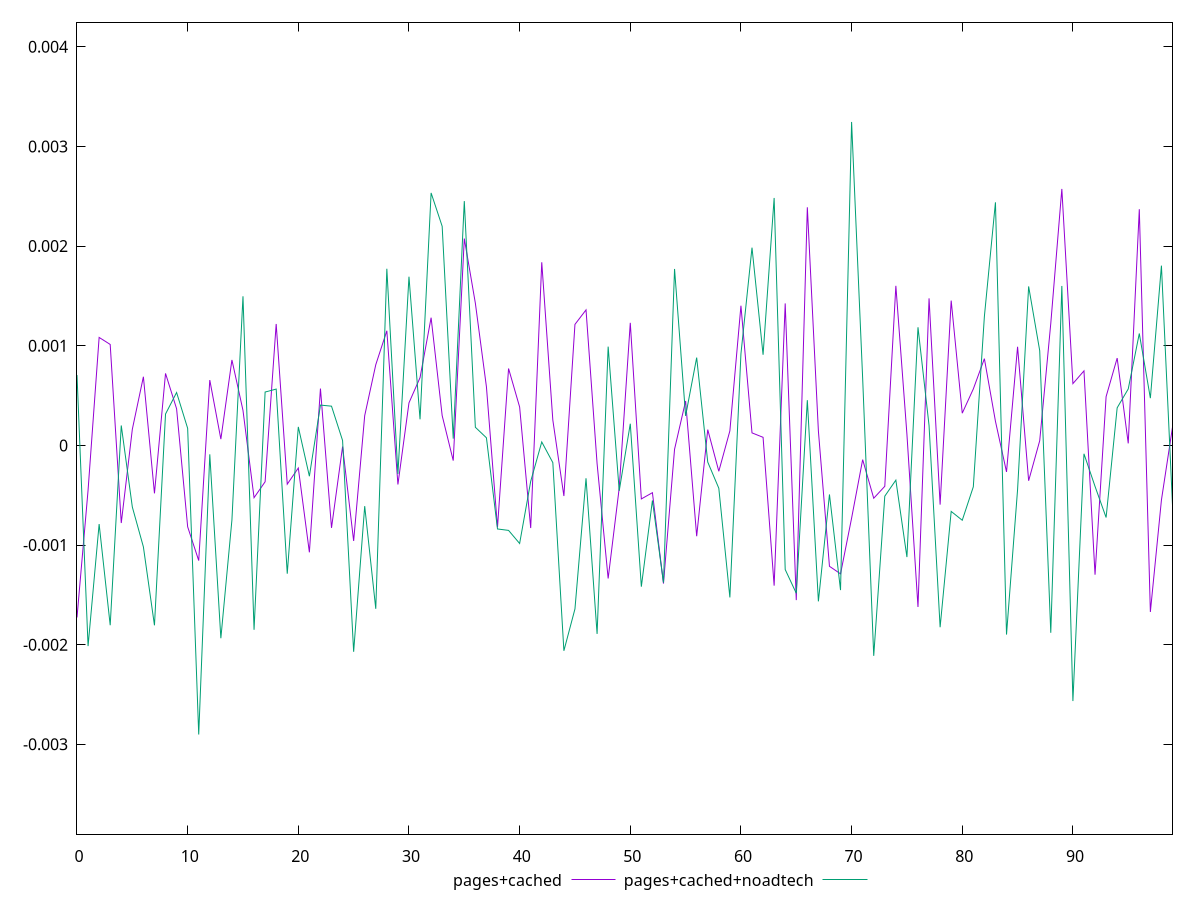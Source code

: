 reset

$pagesCached <<EOF
0 -0.0017265837336039682
1 -0.0004495071699647113
2 0.001083294212753052
3 0.0010126640699313163
4 -0.0007790549084701342
5 0.00016159900709529027
6 0.0006888322298079502
7 -0.0004816544498447188
8 0.0007221624580475966
9 0.0003674169602845315
10 -0.0008169578016208926
11 -0.0011562061381612037
12 0.000655384007234217
13 0.0000628654192322978
14 0.0008573683652166398
15 0.0003509362114845542
16 -0.0005249360209325266
17 -0.00036505873294459355
18 0.0012182267351268405
19 -0.0003892079913972858
20 -0.00022695416344949802
21 -0.0010730817490162768
22 0.00057012341410976
23 -0.0008277595316590855
24 -0.000011680118749637509
25 -0.0009590136206017805
26 0.00029848998075539853
27 0.0008093609374343146
28 0.0011502048536726742
29 -0.00039249213997369554
30 0.0004266844875755187
31 0.0006796481288567089
32 0.0012813451285207467
33 0.00029935444355709177
34 -0.00015279887198752697
35 0.002075500451500831
36 0.0014265654189229903
37 0.0005876478927420223
38 -0.0008222395557400056
39 0.0007711673010363457
40 0.00038514890046246005
41 -0.0008294206760847213
42 0.0018375333115775805
43 0.00025453681649040635
44 -0.0005079995244603583
45 0.0012140324044696332
46 0.001359596569291111
47 -0.0001828977097127751
48 -0.0013357635868677766
49 -0.00042807887998070574
50 0.001229688309336963
51 -0.0005374013215949261
52 -0.000474596612444366
53 -0.0013862744180807706
54 -0.0000390710558138654
55 0.0004453919459180758
56 -0.0009118624105491877
57 0.00015821327571090093
58 -0.0002600874883973333
59 0.0001455769716692594
60 0.001401323160721075
61 0.00012549098335112673
62 0.00008074500462368159
63 -0.001407754623840942
64 0.0014243313104161334
65 -0.001552692379710246
66 0.0023890383813003017
67 0.00014385037019208388
68 -0.001213488109838203
69 -0.0012894068865563458
70 -0.0007306626070392309
71 -0.00014293080483918045
72 -0.0005304124378238218
73 -0.0004105610015808471
74 0.001601046641772762
75 0.00011091713037275439
76 -0.0016213092080670155
77 0.0014756183425313105
78 -0.0005944894240637092
79 0.001452807036817367
80 0.0003230266489263925
81 0.0005660348514026612
82 0.0008700925365708442
83 0.000242041671783195
84 -0.0002662408377380928
85 0.0009894890206093609
86 -0.00035490186189740216
87 0.00004672956790966829
88 0.0012231298527117273
89 0.0025733938244588256
90 0.0006198293370435725
91 0.0007476373901629728
92 -0.0012978260301450906
93 0.0004894113151957817
94 0.0008759274947347632
95 0.000020000165047330022
96 0.0023698872387315586
97 -0.0016715094811937802
98 -0.0005482505933667333
99 0.00018245769226992256
EOF

$pagesCachedNoadtech <<EOF
0 0.0007057909921411776
1 -0.002014334295871043
2 -0.0007896837111539079
3 -0.0018045677851353309
4 0.0001997324186246813
5 -0.0006185000440130906
6 -0.0010188417442087072
7 -0.0018056414285653971
8 0.0003145199312290453
9 0.0005304566829965962
10 0.00017074297055286614
11 -0.0029010721723699124
12 -0.0000897725964814083
13 -0.001934964934800979
14 -0.0007488687711182363
15 0.0014961168535828928
16 -0.0018507560807615375
17 0.0005353432586656043
18 0.0005650457472821608
19 -0.0012874116488318077
20 0.00018553993480837863
21 -0.00030962840631509946
22 0.000404290266041612
23 0.00039346950393023215
24 0.00004884868591155615
25 -0.0020713510261061944
26 -0.0006097838079083157
27 -0.0016398957545118726
28 0.001772417232187034
29 -0.0002866826429473923
30 0.0016927802034043388
31 0.0002618304212700012
32 0.002533503252324642
33 0.0021985606810145325
34 0.00006749486278750609
35 0.002451125762965103
36 0.00018166103283883908
37 0.0000759404328544733
38 -0.0008388103175462408
39 -0.000853118262764333
40 -0.0009845114554550012
41 -0.00036118891400563124
42 0.00003419432128814685
43 -0.00017280597660734916
44 -0.0020612943295741626
45 -0.001641386814787813
46 -0.00033009041952716036
47 -0.001892032003023112
48 0.000991143054333412
49 -0.00045591859171384473
50 0.00021742288503568633
51 -0.0014179872504549585
52 -0.0005526362628130796
53 -0.0013769909187039081
54 0.0017705129384972924
55 0.00029573246837905857
56 0.0008806832200154402
57 -0.00016744533233331913
58 -0.00043017744139835554
59 -0.0015256219715208109
60 0.0009178604708582854
61 0.001984414860730293
62 0.0009095167423908085
63 0.0024828336711037033
64 -0.0012458735613288757
65 -0.0014836772296987447
66 0.00045388715212418774
67 -0.0015651994523319785
68 -0.0004923096773310694
69 -0.0014521588958623548
70 0.003245593027416556
71 0.0006717230916836453
72 -0.002112058151794783
73 -0.0005095861349918473
74 -0.00034865386907289355
75 -0.0011208150676645246
76 0.0011851659639002137
77 0.0001991456962357996
78 -0.0018247610672162413
79 -0.0006626109350816012
80 -0.0007513891451750367
81 -0.00041559388591244693
82 0.0012935351433041719
83 0.002439004418620909
84 -0.0018985168614727632
85 -0.00044386464742193543
86 0.0015951677722028728
87 0.0009501373639120952
88 -0.0018808306582032397
89 0.0016001382423637897
90 -0.0025653841475764337
91 -0.00008447895428329534
92 -0.0004114709826562679
93 -0.0007236772518860379
94 0.0003768726756918411
95 0.0005663723414675603
96 0.0011227922060694112
97 0.0004738713427318403
98 0.0018035360293860376
99 -0.0006002952292804681
EOF

set key outside below
set xrange [0:99]
set yrange [-0.0039010721723699124:0.004245593027416556]
set trange [-0.0039010721723699124:0.004245593027416556]
set terminal svg size 640, 520 enhanced background rgb 'white'
set output "report_00012_2021-02-09T11:01:39.952Z/meta/pScore-difference/comparison/line/1_vs_2.svg"

plot $pagesCached title "pages+cached" with line, \
     $pagesCachedNoadtech title "pages+cached+noadtech" with line

reset
